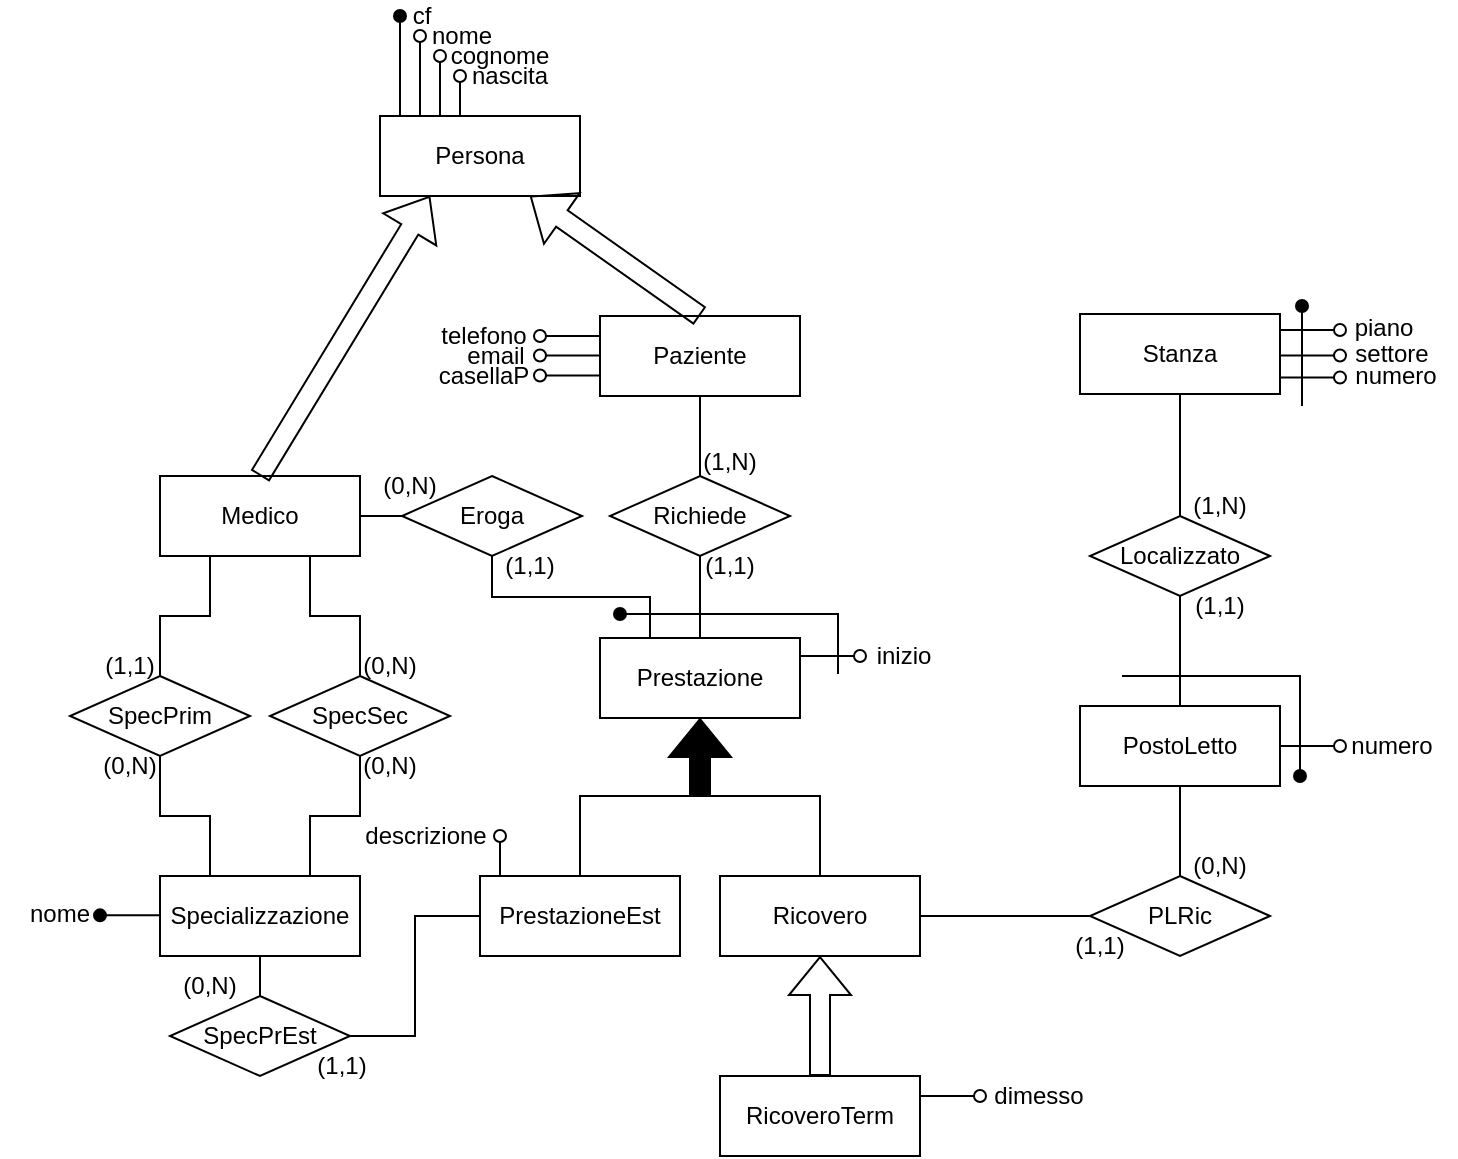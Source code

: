 <mxfile version="24.4.0" type="device">
  <diagram name="Pagina-1" id="si0wQ0l1tiX7Fm2jgNS1">
    <mxGraphModel dx="1434" dy="876" grid="1" gridSize="10" guides="1" tooltips="1" connect="1" arrows="1" fold="1" page="1" pageScale="1" pageWidth="1169" pageHeight="827" math="0" shadow="0">
      <root>
        <mxCell id="0" />
        <mxCell id="1" parent="0" />
        <mxCell id="hWBHpQZUgPuk90MrQrh4-1" value="Persona" style="whiteSpace=wrap;html=1;align=center;" parent="1" vertex="1">
          <mxGeometry x="411" y="181" width="100" height="40" as="geometry" />
        </mxCell>
        <mxCell id="GkS7eS-zbb-jv3KnlcKW-8" style="edgeStyle=orthogonalEdgeStyle;rounded=0;orthogonalLoop=1;jettySize=auto;html=1;exitX=1;exitY=0.5;exitDx=0;exitDy=0;entryX=0;entryY=0.5;entryDx=0;entryDy=0;endArrow=none;endFill=0;" parent="1" source="hWBHpQZUgPuk90MrQrh4-2" target="GkS7eS-zbb-jv3KnlcKW-6" edge="1">
          <mxGeometry relative="1" as="geometry" />
        </mxCell>
        <mxCell id="hWBHpQZUgPuk90MrQrh4-2" value="Medico" style="whiteSpace=wrap;html=1;align=center;" parent="1" vertex="1">
          <mxGeometry x="301" y="361" width="100" height="40" as="geometry" />
        </mxCell>
        <mxCell id="hWBHpQZUgPuk90MrQrh4-3" value="Paziente" style="whiteSpace=wrap;html=1;align=center;" parent="1" vertex="1">
          <mxGeometry x="521" y="281" width="100" height="40" as="geometry" />
        </mxCell>
        <mxCell id="hWBHpQZUgPuk90MrQrh4-4" value="Prestazione" style="whiteSpace=wrap;html=1;align=center;" parent="1" vertex="1">
          <mxGeometry x="521" y="442" width="100" height="40" as="geometry" />
        </mxCell>
        <mxCell id="hWBHpQZUgPuk90MrQrh4-6" value="" style="shape=flexArrow;endArrow=classic;html=1;rounded=0;exitX=0.5;exitY=0;exitDx=0;exitDy=0;entryX=0.75;entryY=1;entryDx=0;entryDy=0;" parent="1" source="hWBHpQZUgPuk90MrQrh4-3" target="hWBHpQZUgPuk90MrQrh4-1" edge="1">
          <mxGeometry width="50" height="50" relative="1" as="geometry">
            <mxPoint x="476.18" y="271" as="sourcePoint" />
            <mxPoint x="475.76" y="231" as="targetPoint" />
          </mxGeometry>
        </mxCell>
        <mxCell id="hWBHpQZUgPuk90MrQrh4-9" value="" style="endArrow=oval;html=1;rounded=0;endFill=0;" parent="1" edge="1">
          <mxGeometry width="50" height="50" relative="1" as="geometry">
            <mxPoint x="431" y="181" as="sourcePoint" />
            <mxPoint x="431" y="141" as="targetPoint" />
          </mxGeometry>
        </mxCell>
        <mxCell id="hWBHpQZUgPuk90MrQrh4-10" value="" style="endArrow=oval;html=1;rounded=0;endFill=0;" parent="1" edge="1">
          <mxGeometry width="50" height="50" relative="1" as="geometry">
            <mxPoint x="441" y="181" as="sourcePoint" />
            <mxPoint x="441" y="151" as="targetPoint" />
          </mxGeometry>
        </mxCell>
        <mxCell id="hWBHpQZUgPuk90MrQrh4-11" value="" style="endArrow=oval;html=1;rounded=0;endFill=0;" parent="1" edge="1">
          <mxGeometry width="50" height="50" relative="1" as="geometry">
            <mxPoint x="451" y="181" as="sourcePoint" />
            <mxPoint x="451" y="161" as="targetPoint" />
          </mxGeometry>
        </mxCell>
        <mxCell id="hWBHpQZUgPuk90MrQrh4-12" value="" style="endArrow=oval;html=1;rounded=0;endFill=1;" parent="1" edge="1">
          <mxGeometry width="50" height="50" relative="1" as="geometry">
            <mxPoint x="421" y="181" as="sourcePoint" />
            <mxPoint x="421" y="131" as="targetPoint" />
          </mxGeometry>
        </mxCell>
        <mxCell id="hWBHpQZUgPuk90MrQrh4-14" value="cf" style="text;html=1;align=center;verticalAlign=middle;whiteSpace=wrap;rounded=0;" parent="1" vertex="1">
          <mxGeometry x="402" y="126" width="60" height="10" as="geometry" />
        </mxCell>
        <mxCell id="hWBHpQZUgPuk90MrQrh4-15" value="nome" style="text;html=1;align=center;verticalAlign=middle;whiteSpace=wrap;rounded=0;" parent="1" vertex="1">
          <mxGeometry x="422" y="136" width="60" height="10" as="geometry" />
        </mxCell>
        <mxCell id="hWBHpQZUgPuk90MrQrh4-16" value="cognome" style="text;html=1;align=center;verticalAlign=middle;whiteSpace=wrap;rounded=0;" parent="1" vertex="1">
          <mxGeometry x="441" y="146" width="60" height="10" as="geometry" />
        </mxCell>
        <mxCell id="hWBHpQZUgPuk90MrQrh4-17" value="nascita" style="text;html=1;align=center;verticalAlign=middle;whiteSpace=wrap;rounded=0;" parent="1" vertex="1">
          <mxGeometry x="446" y="156" width="60" height="10" as="geometry" />
        </mxCell>
        <mxCell id="hWBHpQZUgPuk90MrQrh4-19" value="SpecSec" style="shape=rhombus;perimeter=rhombusPerimeter;whiteSpace=wrap;html=1;align=center;" parent="1" vertex="1">
          <mxGeometry x="356" y="461" width="90" height="40" as="geometry" />
        </mxCell>
        <mxCell id="hWBHpQZUgPuk90MrQrh4-21" value="SpecPrim" style="shape=rhombus;perimeter=rhombusPerimeter;whiteSpace=wrap;html=1;align=center;" parent="1" vertex="1">
          <mxGeometry x="256" y="461" width="90" height="40" as="geometry" />
        </mxCell>
        <mxCell id="hWBHpQZUgPuk90MrQrh4-22" value="Specializzazione" style="whiteSpace=wrap;html=1;align=center;" parent="1" vertex="1">
          <mxGeometry x="301" y="561" width="100" height="40" as="geometry" />
        </mxCell>
        <mxCell id="hWBHpQZUgPuk90MrQrh4-23" value="" style="endArrow=none;html=1;rounded=0;entryX=0.25;entryY=1;entryDx=0;entryDy=0;exitX=0.5;exitY=0;exitDx=0;exitDy=0;" parent="1" source="hWBHpQZUgPuk90MrQrh4-21" target="hWBHpQZUgPuk90MrQrh4-2" edge="1">
          <mxGeometry width="50" height="50" relative="1" as="geometry">
            <mxPoint x="271" y="521" as="sourcePoint" />
            <mxPoint x="321" y="471" as="targetPoint" />
            <Array as="points">
              <mxPoint x="301" y="431" />
              <mxPoint x="326" y="431" />
            </Array>
          </mxGeometry>
        </mxCell>
        <mxCell id="hWBHpQZUgPuk90MrQrh4-24" value="" style="endArrow=none;html=1;rounded=0;entryX=0.75;entryY=1;entryDx=0;entryDy=0;exitX=0.5;exitY=0;exitDx=0;exitDy=0;" parent="1" source="hWBHpQZUgPuk90MrQrh4-19" target="hWBHpQZUgPuk90MrQrh4-2" edge="1">
          <mxGeometry width="50" height="50" relative="1" as="geometry">
            <mxPoint x="311" y="471" as="sourcePoint" />
            <mxPoint x="336" y="411" as="targetPoint" />
            <Array as="points">
              <mxPoint x="401" y="431" />
              <mxPoint x="376" y="431" />
            </Array>
          </mxGeometry>
        </mxCell>
        <mxCell id="hWBHpQZUgPuk90MrQrh4-25" value="" style="endArrow=none;html=1;rounded=0;entryX=0.5;entryY=1;entryDx=0;entryDy=0;exitX=0.75;exitY=0;exitDx=0;exitDy=0;" parent="1" source="hWBHpQZUgPuk90MrQrh4-22" target="hWBHpQZUgPuk90MrQrh4-19" edge="1">
          <mxGeometry width="50" height="50" relative="1" as="geometry">
            <mxPoint x="411" y="471" as="sourcePoint" />
            <mxPoint x="386" y="411" as="targetPoint" />
            <Array as="points">
              <mxPoint x="376" y="531" />
              <mxPoint x="401" y="531" />
            </Array>
          </mxGeometry>
        </mxCell>
        <mxCell id="hWBHpQZUgPuk90MrQrh4-26" value="" style="endArrow=none;html=1;rounded=0;entryX=0.5;entryY=1;entryDx=0;entryDy=0;exitX=0.25;exitY=0;exitDx=0;exitDy=0;" parent="1" source="hWBHpQZUgPuk90MrQrh4-22" target="hWBHpQZUgPuk90MrQrh4-21" edge="1">
          <mxGeometry width="50" height="50" relative="1" as="geometry">
            <mxPoint x="386" y="571" as="sourcePoint" />
            <mxPoint x="411" y="511" as="targetPoint" />
            <Array as="points">
              <mxPoint x="326" y="531" />
              <mxPoint x="301" y="531" />
            </Array>
          </mxGeometry>
        </mxCell>
        <mxCell id="GkS7eS-zbb-jv3KnlcKW-14" style="edgeStyle=orthogonalEdgeStyle;rounded=0;orthogonalLoop=1;jettySize=auto;html=1;exitX=0.5;exitY=0;exitDx=0;exitDy=0;entryX=0.5;entryY=1;entryDx=0;entryDy=0;endArrow=none;endFill=0;" parent="1" source="hWBHpQZUgPuk90MrQrh4-31" target="hWBHpQZUgPuk90MrQrh4-40" edge="1">
          <mxGeometry relative="1" as="geometry" />
        </mxCell>
        <mxCell id="hWBHpQZUgPuk90MrQrh4-31" value="PostoLetto" style="whiteSpace=wrap;html=1;align=center;" parent="1" vertex="1">
          <mxGeometry x="761" y="476" width="100" height="40" as="geometry" />
        </mxCell>
        <mxCell id="hWBHpQZUgPuk90MrQrh4-33" value="" style="endArrow=oval;html=1;rounded=0;endFill=0;" parent="1" edge="1">
          <mxGeometry width="50" height="50" relative="1" as="geometry">
            <mxPoint x="521" y="291" as="sourcePoint" />
            <mxPoint x="491" y="291" as="targetPoint" />
          </mxGeometry>
        </mxCell>
        <mxCell id="hWBHpQZUgPuk90MrQrh4-34" value="" style="endArrow=oval;html=1;rounded=0;endFill=0;" parent="1" edge="1">
          <mxGeometry width="50" height="50" relative="1" as="geometry">
            <mxPoint x="521" y="300.76" as="sourcePoint" />
            <mxPoint x="491" y="300.76" as="targetPoint" />
          </mxGeometry>
        </mxCell>
        <mxCell id="hWBHpQZUgPuk90MrQrh4-35" value="" style="endArrow=oval;html=1;rounded=0;endFill=0;" parent="1" edge="1">
          <mxGeometry width="50" height="50" relative="1" as="geometry">
            <mxPoint x="521" y="310.76" as="sourcePoint" />
            <mxPoint x="491" y="310.76" as="targetPoint" />
          </mxGeometry>
        </mxCell>
        <mxCell id="hWBHpQZUgPuk90MrQrh4-36" value="telefono" style="text;html=1;align=center;verticalAlign=middle;whiteSpace=wrap;rounded=0;" parent="1" vertex="1">
          <mxGeometry x="433" y="286" width="60" height="10" as="geometry" />
        </mxCell>
        <mxCell id="hWBHpQZUgPuk90MrQrh4-37" value="email" style="text;html=1;align=center;verticalAlign=middle;whiteSpace=wrap;rounded=0;" parent="1" vertex="1">
          <mxGeometry x="439" y="296" width="60" height="10" as="geometry" />
        </mxCell>
        <mxCell id="hWBHpQZUgPuk90MrQrh4-38" value="casellaP" style="text;html=1;align=center;verticalAlign=middle;whiteSpace=wrap;rounded=0;" parent="1" vertex="1">
          <mxGeometry x="433" y="306" width="60" height="10" as="geometry" />
        </mxCell>
        <mxCell id="GkS7eS-zbb-jv3KnlcKW-13" style="edgeStyle=orthogonalEdgeStyle;rounded=0;orthogonalLoop=1;jettySize=auto;html=1;exitX=0.5;exitY=1;exitDx=0;exitDy=0;entryX=0.5;entryY=0;entryDx=0;entryDy=0;endArrow=none;endFill=0;" parent="1" source="hWBHpQZUgPuk90MrQrh4-39" target="hWBHpQZUgPuk90MrQrh4-40" edge="1">
          <mxGeometry relative="1" as="geometry" />
        </mxCell>
        <mxCell id="hWBHpQZUgPuk90MrQrh4-39" value="Stanza" style="whiteSpace=wrap;html=1;align=center;" parent="1" vertex="1">
          <mxGeometry x="761" y="280" width="100" height="40" as="geometry" />
        </mxCell>
        <mxCell id="hWBHpQZUgPuk90MrQrh4-40" value="Localizzato" style="shape=rhombus;perimeter=rhombusPerimeter;whiteSpace=wrap;html=1;align=center;" parent="1" vertex="1">
          <mxGeometry x="766" y="381" width="90" height="40" as="geometry" />
        </mxCell>
        <mxCell id="hWBHpQZUgPuk90MrQrh4-43" value="" style="endArrow=oval;html=1;rounded=0;endFill=0;" parent="1" edge="1">
          <mxGeometry width="50" height="50" relative="1" as="geometry">
            <mxPoint x="861" y="288" as="sourcePoint" />
            <mxPoint x="891" y="288" as="targetPoint" />
          </mxGeometry>
        </mxCell>
        <mxCell id="hWBHpQZUgPuk90MrQrh4-44" value="" style="endArrow=oval;html=1;rounded=0;endFill=0;" parent="1" edge="1">
          <mxGeometry width="50" height="50" relative="1" as="geometry">
            <mxPoint x="861" y="300.76" as="sourcePoint" />
            <mxPoint x="891" y="300.76" as="targetPoint" />
          </mxGeometry>
        </mxCell>
        <mxCell id="hWBHpQZUgPuk90MrQrh4-45" value="piano" style="text;html=1;align=center;verticalAlign=middle;whiteSpace=wrap;rounded=0;" parent="1" vertex="1">
          <mxGeometry x="883" y="282" width="60" height="10" as="geometry" />
        </mxCell>
        <mxCell id="hWBHpQZUgPuk90MrQrh4-46" value="settore" style="text;html=1;align=center;verticalAlign=middle;whiteSpace=wrap;rounded=0;" parent="1" vertex="1">
          <mxGeometry x="887" y="295" width="60" height="10" as="geometry" />
        </mxCell>
        <mxCell id="GkS7eS-zbb-jv3KnlcKW-2" style="edgeStyle=orthogonalEdgeStyle;rounded=0;orthogonalLoop=1;jettySize=auto;html=1;exitX=0.5;exitY=0;exitDx=0;exitDy=0;entryX=0.5;entryY=1;entryDx=0;entryDy=0;endArrow=none;endFill=0;" parent="1" source="hWBHpQZUgPuk90MrQrh4-47" target="hWBHpQZUgPuk90MrQrh4-3" edge="1">
          <mxGeometry relative="1" as="geometry" />
        </mxCell>
        <mxCell id="hWBHpQZUgPuk90MrQrh4-47" value="Richiede" style="shape=rhombus;perimeter=rhombusPerimeter;whiteSpace=wrap;html=1;align=center;" parent="1" vertex="1">
          <mxGeometry x="526" y="361" width="90" height="40" as="geometry" />
        </mxCell>
        <mxCell id="hWBHpQZUgPuk90MrQrh4-52" style="edgeStyle=orthogonalEdgeStyle;rounded=0;orthogonalLoop=1;jettySize=auto;html=1;exitX=0;exitY=0.5;exitDx=0;exitDy=0;entryX=1;entryY=0.5;entryDx=0;entryDy=0;endArrow=none;endFill=0;" parent="1" source="hWBHpQZUgPuk90MrQrh4-48" target="hWBHpQZUgPuk90MrQrh4-49" edge="1">
          <mxGeometry relative="1" as="geometry" />
        </mxCell>
        <mxCell id="GkS7eS-zbb-jv3KnlcKW-12" style="edgeStyle=orthogonalEdgeStyle;rounded=0;orthogonalLoop=1;jettySize=auto;html=1;exitX=0.5;exitY=0;exitDx=0;exitDy=0;entryX=0.5;entryY=0;entryDx=0;entryDy=0;endArrow=none;endFill=0;" parent="1" source="hWBHpQZUgPuk90MrQrh4-48" target="GkS7eS-zbb-jv3KnlcKW-11" edge="1">
          <mxGeometry relative="1" as="geometry">
            <Array as="points">
              <mxPoint x="511" y="521" />
              <mxPoint x="631" y="521" />
            </Array>
          </mxGeometry>
        </mxCell>
        <mxCell id="hWBHpQZUgPuk90MrQrh4-48" value="PrestazioneEst" style="whiteSpace=wrap;html=1;align=center;" parent="1" vertex="1">
          <mxGeometry x="461" y="561" width="100" height="40" as="geometry" />
        </mxCell>
        <mxCell id="hWBHpQZUgPuk90MrQrh4-49" value="SpecPrEst" style="shape=rhombus;perimeter=rhombusPerimeter;whiteSpace=wrap;html=1;align=center;" parent="1" vertex="1">
          <mxGeometry x="306" y="621" width="90" height="40" as="geometry" />
        </mxCell>
        <mxCell id="hWBHpQZUgPuk90MrQrh4-53" style="edgeStyle=orthogonalEdgeStyle;rounded=0;orthogonalLoop=1;jettySize=auto;html=1;exitX=0.5;exitY=0;exitDx=0;exitDy=0;entryX=0.5;entryY=1;entryDx=0;entryDy=0;endArrow=none;endFill=0;" parent="1" source="hWBHpQZUgPuk90MrQrh4-49" target="hWBHpQZUgPuk90MrQrh4-22" edge="1">
          <mxGeometry relative="1" as="geometry" />
        </mxCell>
        <mxCell id="hWBHpQZUgPuk90MrQrh4-54" value="" style="endArrow=oval;html=1;rounded=0;endFill=0;exitX=0.1;exitY=0;exitDx=0;exitDy=0;exitPerimeter=0;" parent="1" source="hWBHpQZUgPuk90MrQrh4-48" edge="1">
          <mxGeometry width="50" height="50" relative="1" as="geometry">
            <mxPoint x="471" y="521" as="sourcePoint" />
            <mxPoint x="471" y="541" as="targetPoint" />
          </mxGeometry>
        </mxCell>
        <mxCell id="hWBHpQZUgPuk90MrQrh4-55" value="descrizione" style="text;html=1;align=center;verticalAlign=middle;whiteSpace=wrap;rounded=0;" parent="1" vertex="1">
          <mxGeometry x="404" y="536" width="60" height="10" as="geometry" />
        </mxCell>
        <mxCell id="hWBHpQZUgPuk90MrQrh4-57" value="numero" style="text;html=1;align=center;verticalAlign=middle;whiteSpace=wrap;rounded=0;" parent="1" vertex="1">
          <mxGeometry x="887" y="491" width="60" height="10" as="geometry" />
        </mxCell>
        <mxCell id="hWBHpQZUgPuk90MrQrh4-58" value="" style="endArrow=oval;html=1;rounded=0;endFill=0;" parent="1" edge="1">
          <mxGeometry width="50" height="50" relative="1" as="geometry">
            <mxPoint x="861" y="496" as="sourcePoint" />
            <mxPoint x="891" y="496" as="targetPoint" />
          </mxGeometry>
        </mxCell>
        <mxCell id="hWBHpQZUgPuk90MrQrh4-59" value="(1,N)" style="text;html=1;align=center;verticalAlign=middle;whiteSpace=wrap;rounded=0;" parent="1" vertex="1">
          <mxGeometry x="801" y="371" width="60" height="10" as="geometry" />
        </mxCell>
        <mxCell id="hWBHpQZUgPuk90MrQrh4-60" value="(1,1)" style="text;html=1;align=center;verticalAlign=middle;whiteSpace=wrap;rounded=0;" parent="1" vertex="1">
          <mxGeometry x="801" y="421" width="60" height="10" as="geometry" />
        </mxCell>
        <mxCell id="hWBHpQZUgPuk90MrQrh4-61" value="(1,N)" style="text;html=1;align=center;verticalAlign=middle;whiteSpace=wrap;rounded=0;" parent="1" vertex="1">
          <mxGeometry x="556" y="349" width="60" height="10" as="geometry" />
        </mxCell>
        <mxCell id="GkS7eS-zbb-jv3KnlcKW-4" style="edgeStyle=orthogonalEdgeStyle;rounded=0;orthogonalLoop=1;jettySize=auto;html=1;exitX=0.25;exitY=0;exitDx=0;exitDy=0;entryX=0.5;entryY=0;entryDx=0;entryDy=0;endArrow=none;endFill=0;" parent="1" source="hWBHpQZUgPuk90MrQrh4-62" target="hWBHpQZUgPuk90MrQrh4-4" edge="1">
          <mxGeometry relative="1" as="geometry">
            <Array as="points">
              <mxPoint x="571" y="421" />
              <mxPoint x="571" y="421" />
            </Array>
          </mxGeometry>
        </mxCell>
        <mxCell id="hWBHpQZUgPuk90MrQrh4-62" value="(1,1)" style="text;html=1;align=center;verticalAlign=middle;whiteSpace=wrap;rounded=0;" parent="1" vertex="1">
          <mxGeometry x="556" y="401" width="60" height="10" as="geometry" />
        </mxCell>
        <mxCell id="hWBHpQZUgPuk90MrQrh4-63" value="(1,1)" style="text;html=1;align=center;verticalAlign=middle;whiteSpace=wrap;rounded=0;" parent="1" vertex="1">
          <mxGeometry x="362" y="651" width="60" height="10" as="geometry" />
        </mxCell>
        <mxCell id="hWBHpQZUgPuk90MrQrh4-64" value="(0,N)" style="text;html=1;align=center;verticalAlign=middle;whiteSpace=wrap;rounded=0;" parent="1" vertex="1">
          <mxGeometry x="296" y="611" width="60" height="10" as="geometry" />
        </mxCell>
        <mxCell id="hWBHpQZUgPuk90MrQrh4-65" value="(0,N)" style="text;html=1;align=center;verticalAlign=middle;whiteSpace=wrap;rounded=0;" parent="1" vertex="1">
          <mxGeometry x="386" y="451" width="60" height="10" as="geometry" />
        </mxCell>
        <mxCell id="hWBHpQZUgPuk90MrQrh4-66" value="(0,N)" style="text;html=1;align=center;verticalAlign=middle;whiteSpace=wrap;rounded=0;" parent="1" vertex="1">
          <mxGeometry x="386" y="501" width="60" height="10" as="geometry" />
        </mxCell>
        <mxCell id="hWBHpQZUgPuk90MrQrh4-67" value="(0,N)" style="text;html=1;align=center;verticalAlign=middle;whiteSpace=wrap;rounded=0;" parent="1" vertex="1">
          <mxGeometry x="256" y="501" width="60" height="10" as="geometry" />
        </mxCell>
        <mxCell id="hWBHpQZUgPuk90MrQrh4-68" value="(1,1)" style="text;html=1;align=center;verticalAlign=middle;whiteSpace=wrap;rounded=0;" parent="1" vertex="1">
          <mxGeometry x="256" y="451" width="60" height="10" as="geometry" />
        </mxCell>
        <mxCell id="hWBHpQZUgPuk90MrQrh4-72" value="" style="endArrow=oval;html=1;rounded=0;endFill=1;" parent="1" edge="1">
          <mxGeometry width="50" height="50" relative="1" as="geometry">
            <mxPoint x="301" y="580.67" as="sourcePoint" />
            <mxPoint x="271" y="580.67" as="targetPoint" />
          </mxGeometry>
        </mxCell>
        <mxCell id="hWBHpQZUgPuk90MrQrh4-73" value="nome" style="text;html=1;align=center;verticalAlign=middle;whiteSpace=wrap;rounded=0;" parent="1" vertex="1">
          <mxGeometry x="221" y="575" width="60" height="10" as="geometry" />
        </mxCell>
        <mxCell id="hWBHpQZUgPuk90MrQrh4-74" value="" style="endArrow=oval;html=1;rounded=0;endFill=1;" parent="1" edge="1">
          <mxGeometry width="50" height="50" relative="1" as="geometry">
            <mxPoint x="782" y="461" as="sourcePoint" />
            <mxPoint x="871" y="511" as="targetPoint" />
            <Array as="points">
              <mxPoint x="871" y="461" />
            </Array>
          </mxGeometry>
        </mxCell>
        <mxCell id="hWBHpQZUgPuk90MrQrh4-75" value="" style="endArrow=oval;html=1;rounded=0;endFill=0;" parent="1" edge="1">
          <mxGeometry width="50" height="50" relative="1" as="geometry">
            <mxPoint x="861" y="311.76" as="sourcePoint" />
            <mxPoint x="891" y="311.76" as="targetPoint" />
          </mxGeometry>
        </mxCell>
        <mxCell id="hWBHpQZUgPuk90MrQrh4-76" value="numero" style="text;html=1;align=center;verticalAlign=middle;whiteSpace=wrap;rounded=0;" parent="1" vertex="1">
          <mxGeometry x="889" y="306" width="60" height="10" as="geometry" />
        </mxCell>
        <mxCell id="hWBHpQZUgPuk90MrQrh4-77" value="" style="endArrow=oval;html=1;rounded=0;endFill=1;" parent="1" edge="1">
          <mxGeometry width="50" height="50" relative="1" as="geometry">
            <mxPoint x="872" y="326" as="sourcePoint" />
            <mxPoint x="872" y="276" as="targetPoint" />
          </mxGeometry>
        </mxCell>
        <mxCell id="EFDo2chxuuUjdiycQVeV-1" value="" style="endArrow=oval;html=1;rounded=0;endFill=0;" parent="1" edge="1">
          <mxGeometry width="50" height="50" relative="1" as="geometry">
            <mxPoint x="621" y="451" as="sourcePoint" />
            <mxPoint x="651" y="451" as="targetPoint" />
          </mxGeometry>
        </mxCell>
        <mxCell id="EFDo2chxuuUjdiycQVeV-2" value="" style="endArrow=oval;html=1;rounded=0;endFill=0;" parent="1" edge="1">
          <mxGeometry width="50" height="50" relative="1" as="geometry">
            <mxPoint x="681" y="671" as="sourcePoint" />
            <mxPoint x="711" y="671" as="targetPoint" />
          </mxGeometry>
        </mxCell>
        <mxCell id="EFDo2chxuuUjdiycQVeV-3" value="inizio" style="text;html=1;align=center;verticalAlign=middle;whiteSpace=wrap;rounded=0;" parent="1" vertex="1">
          <mxGeometry x="643" y="446.0" width="60" height="10" as="geometry" />
        </mxCell>
        <mxCell id="EFDo2chxuuUjdiycQVeV-4" value="dimesso" style="text;html=1;align=center;verticalAlign=middle;whiteSpace=wrap;rounded=0;" parent="1" vertex="1">
          <mxGeometry x="697" y="666.0" width="87" height="10" as="geometry" />
        </mxCell>
        <mxCell id="GkS7eS-zbb-jv3KnlcKW-1" value="" style="shape=flexArrow;endArrow=classic;html=1;rounded=0;exitX=0.5;exitY=0;exitDx=0;exitDy=0;entryX=0.25;entryY=1;entryDx=0;entryDy=0;" parent="1" source="hWBHpQZUgPuk90MrQrh4-2" target="hWBHpQZUgPuk90MrQrh4-1" edge="1">
          <mxGeometry width="50" height="50" relative="1" as="geometry">
            <mxPoint x="402.42" y="271" as="sourcePoint" />
            <mxPoint x="402" y="231" as="targetPoint" />
          </mxGeometry>
        </mxCell>
        <mxCell id="GkS7eS-zbb-jv3KnlcKW-7" style="edgeStyle=orthogonalEdgeStyle;rounded=0;orthogonalLoop=1;jettySize=auto;html=1;exitX=0.5;exitY=1;exitDx=0;exitDy=0;entryX=0.25;entryY=0;entryDx=0;entryDy=0;endArrow=none;endFill=0;" parent="1" source="GkS7eS-zbb-jv3KnlcKW-6" target="hWBHpQZUgPuk90MrQrh4-4" edge="1">
          <mxGeometry relative="1" as="geometry" />
        </mxCell>
        <mxCell id="GkS7eS-zbb-jv3KnlcKW-6" value="Eroga" style="shape=rhombus;perimeter=rhombusPerimeter;whiteSpace=wrap;html=1;align=center;" parent="1" vertex="1">
          <mxGeometry x="422" y="361" width="90" height="40" as="geometry" />
        </mxCell>
        <mxCell id="GkS7eS-zbb-jv3KnlcKW-9" value="" style="shape=flexArrow;endArrow=classic;html=1;rounded=0;entryX=0.5;entryY=1;entryDx=0;entryDy=0;fillColor=#000000;" parent="1" target="hWBHpQZUgPuk90MrQrh4-4" edge="1">
          <mxGeometry width="50" height="50" relative="1" as="geometry">
            <mxPoint x="571" y="521" as="sourcePoint" />
            <mxPoint x="596" y="525" as="targetPoint" />
          </mxGeometry>
        </mxCell>
        <mxCell id="GkS7eS-zbb-jv3KnlcKW-16" style="edgeStyle=orthogonalEdgeStyle;rounded=0;orthogonalLoop=1;jettySize=auto;html=1;exitX=1;exitY=0.5;exitDx=0;exitDy=0;entryX=0;entryY=0.5;entryDx=0;entryDy=0;endArrow=none;endFill=0;" parent="1" source="GkS7eS-zbb-jv3KnlcKW-11" target="GkS7eS-zbb-jv3KnlcKW-15" edge="1">
          <mxGeometry relative="1" as="geometry" />
        </mxCell>
        <mxCell id="GkS7eS-zbb-jv3KnlcKW-11" value="Ricovero" style="whiteSpace=wrap;html=1;align=center;" parent="1" vertex="1">
          <mxGeometry x="581" y="561" width="100" height="40" as="geometry" />
        </mxCell>
        <mxCell id="GkS7eS-zbb-jv3KnlcKW-17" style="edgeStyle=orthogonalEdgeStyle;rounded=0;orthogonalLoop=1;jettySize=auto;html=1;exitX=0.5;exitY=0;exitDx=0;exitDy=0;entryX=0.5;entryY=1;entryDx=0;entryDy=0;endArrow=none;endFill=0;" parent="1" source="GkS7eS-zbb-jv3KnlcKW-15" target="hWBHpQZUgPuk90MrQrh4-31" edge="1">
          <mxGeometry relative="1" as="geometry" />
        </mxCell>
        <mxCell id="GkS7eS-zbb-jv3KnlcKW-15" value="PLRic" style="shape=rhombus;perimeter=rhombusPerimeter;whiteSpace=wrap;html=1;align=center;" parent="1" vertex="1">
          <mxGeometry x="766" y="561" width="90" height="40" as="geometry" />
        </mxCell>
        <mxCell id="GkS7eS-zbb-jv3KnlcKW-18" value="(1,1)" style="text;html=1;align=center;verticalAlign=middle;whiteSpace=wrap;rounded=0;" parent="1" vertex="1">
          <mxGeometry x="741" y="591" width="60" height="10" as="geometry" />
        </mxCell>
        <mxCell id="GkS7eS-zbb-jv3KnlcKW-19" value="(0,N)" style="text;html=1;align=center;verticalAlign=middle;whiteSpace=wrap;rounded=0;" parent="1" vertex="1">
          <mxGeometry x="801" y="551" width="60" height="10" as="geometry" />
        </mxCell>
        <mxCell id="GkS7eS-zbb-jv3KnlcKW-20" value="(0,N)" style="text;html=1;align=center;verticalAlign=middle;whiteSpace=wrap;rounded=0;" parent="1" vertex="1">
          <mxGeometry x="396" y="361" width="60" height="10" as="geometry" />
        </mxCell>
        <mxCell id="GkS7eS-zbb-jv3KnlcKW-21" value="(1,1)" style="text;html=1;align=center;verticalAlign=middle;whiteSpace=wrap;rounded=0;" parent="1" vertex="1">
          <mxGeometry x="456" y="401" width="60" height="10" as="geometry" />
        </mxCell>
        <mxCell id="GkS7eS-zbb-jv3KnlcKW-23" value="" style="endArrow=oval;html=1;rounded=0;endFill=1;" parent="1" edge="1">
          <mxGeometry width="50" height="50" relative="1" as="geometry">
            <mxPoint x="640" y="460" as="sourcePoint" />
            <mxPoint x="531" y="430" as="targetPoint" />
            <Array as="points">
              <mxPoint x="640" y="430" />
            </Array>
          </mxGeometry>
        </mxCell>
        <mxCell id="GkS7eS-zbb-jv3KnlcKW-24" value="RicoveroTerm" style="whiteSpace=wrap;html=1;align=center;" parent="1" vertex="1">
          <mxGeometry x="581" y="661" width="100" height="40" as="geometry" />
        </mxCell>
        <mxCell id="GkS7eS-zbb-jv3KnlcKW-25" value="" style="shape=flexArrow;endArrow=classic;html=1;rounded=0;exitX=0.5;exitY=0;exitDx=0;exitDy=0;entryX=0.5;entryY=1;entryDx=0;entryDy=0;" parent="1" source="GkS7eS-zbb-jv3KnlcKW-24" target="GkS7eS-zbb-jv3KnlcKW-11" edge="1">
          <mxGeometry width="50" height="50" relative="1" as="geometry">
            <mxPoint x="673.5" y="645" as="sourcePoint" />
            <mxPoint x="588.5" y="585" as="targetPoint" />
          </mxGeometry>
        </mxCell>
      </root>
    </mxGraphModel>
  </diagram>
</mxfile>
